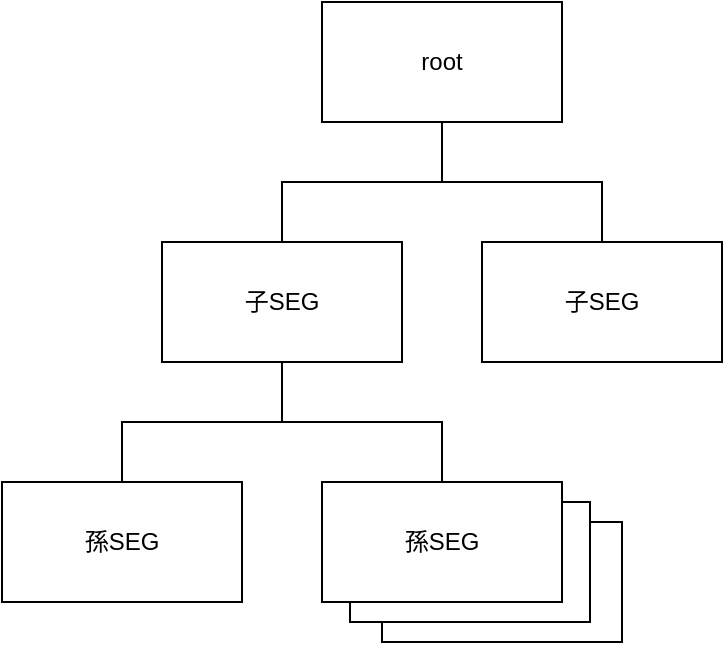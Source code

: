 <mxfile version="20.1.4" type="embed" pages="4">
    <diagram id="1mh1oz5okx6sD4sjDq27" name="Page-1">
        <mxGraphModel dx="680" dy="372" grid="1" gridSize="10" guides="1" tooltips="1" connect="1" arrows="1" fold="1" page="1" pageScale="1" pageWidth="827" pageHeight="1169" math="0" shadow="0">
            <root>
                <mxCell id="0"/>
                <mxCell id="1" parent="0"/>
                <mxCell id="8" value="" style="rounded=0;whiteSpace=wrap;html=1;" parent="1" vertex="1">
                    <mxGeometry x="310" y="340" width="120" height="60" as="geometry"/>
                </mxCell>
                <mxCell id="9" style="edgeStyle=elbowEdgeStyle;html=1;exitX=0.5;exitY=1;exitDx=0;exitDy=0;entryX=0.5;entryY=0;entryDx=0;entryDy=0;endArrow=none;endFill=0;elbow=vertical;rounded=0;" parent="1" source="2" target="3" edge="1">
                    <mxGeometry relative="1" as="geometry"/>
                </mxCell>
                <mxCell id="10" style="edgeStyle=elbowEdgeStyle;rounded=0;elbow=vertical;html=1;exitX=0.5;exitY=1;exitDx=0;exitDy=0;entryX=0.5;entryY=0;entryDx=0;entryDy=0;endArrow=none;endFill=0;" parent="1" source="2" target="4" edge="1">
                    <mxGeometry relative="1" as="geometry"/>
                </mxCell>
                <mxCell id="2" value="root" style="rounded=0;whiteSpace=wrap;html=1;" parent="1" vertex="1">
                    <mxGeometry x="280" y="80" width="120" height="60" as="geometry"/>
                </mxCell>
                <mxCell id="11" style="edgeStyle=elbowEdgeStyle;rounded=0;elbow=vertical;html=1;entryX=0.5;entryY=0;entryDx=0;entryDy=0;endArrow=none;endFill=0;" parent="1" target="5" edge="1">
                    <mxGeometry relative="1" as="geometry">
                        <mxPoint x="260" y="260" as="sourcePoint"/>
                    </mxGeometry>
                </mxCell>
                <mxCell id="3" value="子SEG" style="rounded=0;whiteSpace=wrap;html=1;" parent="1" vertex="1">
                    <mxGeometry x="200" y="200" width="120" height="60" as="geometry"/>
                </mxCell>
                <mxCell id="4" value="子SEG" style="rounded=0;whiteSpace=wrap;html=1;" parent="1" vertex="1">
                    <mxGeometry x="360" y="200" width="120" height="60" as="geometry"/>
                </mxCell>
                <mxCell id="5" value="孫SEG" style="rounded=0;whiteSpace=wrap;html=1;" parent="1" vertex="1">
                    <mxGeometry x="120" y="320" width="120" height="60" as="geometry"/>
                </mxCell>
                <mxCell id="6" value="" style="rounded=0;whiteSpace=wrap;html=1;" parent="1" vertex="1">
                    <mxGeometry x="294" y="330" width="120" height="60" as="geometry"/>
                </mxCell>
                <mxCell id="12" style="edgeStyle=elbowEdgeStyle;rounded=0;elbow=vertical;html=1;exitX=0.5;exitY=0;exitDx=0;exitDy=0;endArrow=none;endFill=0;" parent="1" source="7" edge="1">
                    <mxGeometry relative="1" as="geometry">
                        <mxPoint x="260" y="260" as="targetPoint"/>
                    </mxGeometry>
                </mxCell>
                <mxCell id="7" value="孫SEG" style="rounded=0;whiteSpace=wrap;html=1;" parent="1" vertex="1">
                    <mxGeometry x="280" y="320" width="120" height="60" as="geometry"/>
                </mxCell>
            </root>
        </mxGraphModel>
    </diagram>
    <diagram id="AjfAJL3JwfQ_afSrFSOD" name="Page-2">
        <mxGraphModel dx="680" dy="466" grid="1" gridSize="10" guides="1" tooltips="1" connect="1" arrows="1" fold="1" page="1" pageScale="1" pageWidth="827" pageHeight="1169" math="0" shadow="0">
            <root>
                <mxCell id="0"/>
                <mxCell id="1" parent="0"/>
                <mxCell id="Ej1WJ-270VBgHgSkNbeY-1" value="" style="rounded=0;whiteSpace=wrap;html=1;fillColor=#6d8764;fontColor=#ffffff;strokeColor=#3A5431;" vertex="1" parent="1">
                    <mxGeometry x="610" y="310" width="120" height="60" as="geometry"/>
                </mxCell>
                <mxCell id="Ej1WJ-270VBgHgSkNbeY-2" style="edgeStyle=elbowEdgeStyle;html=1;exitX=0.5;exitY=1;exitDx=0;exitDy=0;entryX=0.5;entryY=0;entryDx=0;entryDy=0;endArrow=none;endFill=0;elbow=vertical;rounded=0;" edge="1" source="Ej1WJ-270VBgHgSkNbeY-4" target="Ej1WJ-270VBgHgSkNbeY-6" parent="1">
                    <mxGeometry relative="1" as="geometry"/>
                </mxCell>
                <mxCell id="Ej1WJ-270VBgHgSkNbeY-3" style="edgeStyle=elbowEdgeStyle;rounded=0;elbow=vertical;html=1;exitX=0.5;exitY=1;exitDx=0;exitDy=0;entryX=0.5;entryY=0;entryDx=0;entryDy=0;endArrow=none;endFill=0;" edge="1" source="Ej1WJ-270VBgHgSkNbeY-4" target="Ej1WJ-270VBgHgSkNbeY-7" parent="1">
                    <mxGeometry relative="1" as="geometry"/>
                </mxCell>
                <mxCell id="Ej1WJ-270VBgHgSkNbeY-4" value="root" style="rounded=0;whiteSpace=wrap;html=1;fillColor=#d80073;fontColor=#ffffff;strokeColor=#A50040;" vertex="1" parent="1">
                    <mxGeometry x="580" y="50" width="120" height="60" as="geometry"/>
                </mxCell>
                <mxCell id="Ej1WJ-270VBgHgSkNbeY-5" style="edgeStyle=elbowEdgeStyle;rounded=0;elbow=vertical;html=1;entryX=0.5;entryY=0;entryDx=0;entryDy=0;endArrow=none;endFill=0;" edge="1" target="Ej1WJ-270VBgHgSkNbeY-8" parent="1">
                    <mxGeometry relative="1" as="geometry">
                        <mxPoint x="560" y="230" as="sourcePoint"/>
                    </mxGeometry>
                </mxCell>
                <mxCell id="Ej1WJ-270VBgHgSkNbeY-6" value="子SEG" style="rounded=0;whiteSpace=wrap;html=1;fillColor=#008a00;fontColor=#ffffff;strokeColor=#005700;" vertex="1" parent="1">
                    <mxGeometry x="500" y="170" width="120" height="60" as="geometry"/>
                </mxCell>
                <mxCell id="Ej1WJ-270VBgHgSkNbeY-7" value="子SEG" style="rounded=0;whiteSpace=wrap;html=1;fillColor=#0050ef;fontColor=#ffffff;strokeColor=#001DBC;" vertex="1" parent="1">
                    <mxGeometry x="660" y="170" width="120" height="60" as="geometry"/>
                </mxCell>
                <mxCell id="Ej1WJ-270VBgHgSkNbeY-8" value="孫SEG" style="rounded=0;whiteSpace=wrap;html=1;fillColor=#60a917;fontColor=#ffffff;strokeColor=#2D7600;" vertex="1" parent="1">
                    <mxGeometry x="420" y="290" width="120" height="60" as="geometry"/>
                </mxCell>
                <mxCell id="Ej1WJ-270VBgHgSkNbeY-9" value="" style="rounded=0;whiteSpace=wrap;html=1;fillColor=#6d8764;fontColor=#ffffff;strokeColor=#3A5431;" vertex="1" parent="1">
                    <mxGeometry x="594" y="300" width="120" height="60" as="geometry"/>
                </mxCell>
                <mxCell id="Ej1WJ-270VBgHgSkNbeY-10" style="edgeStyle=elbowEdgeStyle;rounded=0;elbow=vertical;html=1;exitX=0.5;exitY=0;exitDx=0;exitDy=0;endArrow=none;endFill=0;" edge="1" source="Ej1WJ-270VBgHgSkNbeY-11" parent="1">
                    <mxGeometry relative="1" as="geometry">
                        <mxPoint x="560" y="230" as="targetPoint"/>
                    </mxGeometry>
                </mxCell>
                <mxCell id="Ej1WJ-270VBgHgSkNbeY-11" value="孫SEG" style="rounded=0;whiteSpace=wrap;html=1;fillColor=#6d8764;fontColor=#ffffff;strokeColor=#3A5431;" vertex="1" parent="1">
                    <mxGeometry x="580" y="290" width="120" height="60" as="geometry"/>
                </mxCell>
                <mxCell id="Ej1WJ-270VBgHgSkNbeY-12" value="" style="swimlane;startSize=0;" vertex="1" parent="1">
                    <mxGeometry x="400" y="30" width="400" height="410" as="geometry"/>
                </mxCell>
                <mxCell id="Ej1WJ-270VBgHgSkNbeY-13" value="regacy_db" style="text;html=1;strokeColor=none;fillColor=none;align=center;verticalAlign=middle;whiteSpace=wrap;rounded=0;" vertex="1" parent="1">
                    <mxGeometry x="400" width="60" height="30" as="geometry"/>
                </mxCell>
                <mxCell id="Ej1WJ-270VBgHgSkNbeY-14" value="" style="swimlane;startSize=0;" vertex="1" parent="1">
                    <mxGeometry x="10" y="30" width="380" height="410" as="geometry"/>
                </mxCell>
                <mxCell id="Ej1WJ-270VBgHgSkNbeY-27" style="edgeStyle=orthogonalEdgeStyle;rounded=0;html=1;exitX=0.25;exitY=1;exitDx=0;exitDy=0;entryX=0;entryY=0.5;entryDx=0;entryDy=0;endArrow=none;endFill=0;" edge="1" parent="Ej1WJ-270VBgHgSkNbeY-14" source="Ej1WJ-270VBgHgSkNbeY-16" target="Ej1WJ-270VBgHgSkNbeY-17">
                    <mxGeometry relative="1" as="geometry"/>
                </mxCell>
                <mxCell id="Ej1WJ-270VBgHgSkNbeY-28" style="edgeStyle=orthogonalEdgeStyle;rounded=0;html=1;exitX=0.25;exitY=1;exitDx=0;exitDy=0;entryX=0;entryY=0.5;entryDx=0;entryDy=0;endArrow=none;endFill=0;" edge="1" parent="Ej1WJ-270VBgHgSkNbeY-14" source="Ej1WJ-270VBgHgSkNbeY-16" target="Ej1WJ-270VBgHgSkNbeY-18">
                    <mxGeometry relative="1" as="geometry"/>
                </mxCell>
                <mxCell id="Ej1WJ-270VBgHgSkNbeY-16" value="root_doc" style="rounded=0;whiteSpace=wrap;html=1;fillColor=#d80073;fontColor=#ffffff;strokeColor=#A50040;" vertex="1" parent="Ej1WJ-270VBgHgSkNbeY-14">
                    <mxGeometry x="40" y="20" width="120" height="60" as="geometry"/>
                </mxCell>
                <mxCell id="Ej1WJ-270VBgHgSkNbeY-24" style="edgeStyle=orthogonalEdgeStyle;html=1;exitX=0.25;exitY=1;exitDx=0;exitDy=0;entryX=0;entryY=0.5;entryDx=0;entryDy=0;rounded=0;endArrow=none;endFill=0;" edge="1" parent="Ej1WJ-270VBgHgSkNbeY-14" source="Ej1WJ-270VBgHgSkNbeY-17" target="Ej1WJ-270VBgHgSkNbeY-19">
                    <mxGeometry relative="1" as="geometry"/>
                </mxCell>
                <mxCell id="Ej1WJ-270VBgHgSkNbeY-25" style="edgeStyle=orthogonalEdgeStyle;rounded=0;html=1;exitX=0.25;exitY=1;exitDx=0;exitDy=0;entryX=0;entryY=0.5;entryDx=0;entryDy=0;endArrow=none;endFill=0;" edge="1" parent="Ej1WJ-270VBgHgSkNbeY-14" source="Ej1WJ-270VBgHgSkNbeY-17" target="Ej1WJ-270VBgHgSkNbeY-20">
                    <mxGeometry relative="1" as="geometry"/>
                </mxCell>
                <mxCell id="Ej1WJ-270VBgHgSkNbeY-17" value="子SEG_doc" style="rounded=0;whiteSpace=wrap;html=1;fillColor=#008a00;fontColor=#ffffff;strokeColor=#005700;" vertex="1" parent="Ej1WJ-270VBgHgSkNbeY-14">
                    <mxGeometry x="90" y="90" width="120" height="60" as="geometry"/>
                </mxCell>
                <mxCell id="Ej1WJ-270VBgHgSkNbeY-18" value="子SEG_doc" style="rounded=0;whiteSpace=wrap;html=1;fillColor=#0050ef;fontColor=#ffffff;strokeColor=#001DBC;" vertex="1" parent="Ej1WJ-270VBgHgSkNbeY-14">
                    <mxGeometry x="90" y="330" width="120" height="60" as="geometry"/>
                </mxCell>
                <mxCell id="Ej1WJ-270VBgHgSkNbeY-19" value="孫SEG_dco" style="rounded=0;whiteSpace=wrap;html=1;fillColor=#60a917;fontColor=#ffffff;strokeColor=#2D7600;" vertex="1" parent="Ej1WJ-270VBgHgSkNbeY-14">
                    <mxGeometry x="150" y="160" width="120" height="60" as="geometry"/>
                </mxCell>
                <mxCell id="Ej1WJ-270VBgHgSkNbeY-20" value="孫SEG" style="rounded=0;whiteSpace=wrap;html=1;fillColor=#6d8764;fontColor=#ffffff;strokeColor=#3A5431;" vertex="1" parent="Ej1WJ-270VBgHgSkNbeY-14">
                    <mxGeometry x="150" y="230" width="120" height="60" as="geometry"/>
                </mxCell>
                <mxCell id="Ej1WJ-270VBgHgSkNbeY-21" value="" style="rounded=0;whiteSpace=wrap;html=1;fillColor=#6d8764;fontColor=#ffffff;strokeColor=#3A5431;" vertex="1" parent="Ej1WJ-270VBgHgSkNbeY-14">
                    <mxGeometry x="164" y="240" width="120" height="60" as="geometry"/>
                </mxCell>
                <mxCell id="Ej1WJ-270VBgHgSkNbeY-22" value="孫SEG_doc" style="rounded=0;whiteSpace=wrap;html=1;fillColor=#6d8764;fontColor=#ffffff;strokeColor=#3A5431;" vertex="1" parent="Ej1WJ-270VBgHgSkNbeY-14">
                    <mxGeometry x="180" y="250" width="120" height="60" as="geometry"/>
                </mxCell>
                <mxCell id="Ej1WJ-270VBgHgSkNbeY-34" style="edgeStyle=orthogonalEdgeStyle;curved=1;html=1;exitX=1;exitY=0.5;exitDx=0;exitDy=0;entryX=0;entryY=0.5;entryDx=0;entryDy=0;dashed=1;startArrow=classic;startFill=1;endArrow=classic;endFill=1;strokeWidth=3;" edge="1" parent="1" source="Ej1WJ-270VBgHgSkNbeY-15" target="Ej1WJ-270VBgHgSkNbeY-13">
                    <mxGeometry relative="1" as="geometry"/>
                </mxCell>
                <mxCell id="Ej1WJ-270VBgHgSkNbeY-15" value="collection" style="text;html=1;strokeColor=none;fillColor=none;align=center;verticalAlign=middle;whiteSpace=wrap;rounded=0;" vertex="1" parent="1">
                    <mxGeometry x="10" width="60" height="30" as="geometry"/>
                </mxCell>
                <mxCell id="Ej1WJ-270VBgHgSkNbeY-29" style="edgeStyle=orthogonalEdgeStyle;html=1;exitX=1;exitY=0.5;exitDx=0;exitDy=0;entryX=0.838;entryY=1.007;entryDx=0;entryDy=0;entryPerimeter=0;endArrow=classic;endFill=1;curved=1;dashed=1;startArrow=classic;startFill=1;strokeWidth=3;fillColor=#0050ef;strokeColor=#001DBC;" edge="1" parent="1" source="Ej1WJ-270VBgHgSkNbeY-18" target="Ej1WJ-270VBgHgSkNbeY-7">
                    <mxGeometry relative="1" as="geometry">
                        <Array as="points">
                            <mxPoint x="220" y="410"/>
                            <mxPoint x="770" y="410"/>
                            <mxPoint x="770" y="230"/>
                        </Array>
                    </mxGeometry>
                </mxCell>
                <mxCell id="Ej1WJ-270VBgHgSkNbeY-30" style="edgeStyle=orthogonalEdgeStyle;curved=1;html=1;exitX=0.5;exitY=1;exitDx=0;exitDy=0;entryX=0.5;entryY=1;entryDx=0;entryDy=0;dashed=1;startArrow=classic;startFill=1;endArrow=classic;endFill=1;strokeWidth=3;fillColor=#6d8764;strokeColor=#3A5431;" edge="1" parent="1" source="Ej1WJ-270VBgHgSkNbeY-22" target="Ej1WJ-270VBgHgSkNbeY-1">
                    <mxGeometry relative="1" as="geometry"/>
                </mxCell>
                <mxCell id="Ej1WJ-270VBgHgSkNbeY-31" style="edgeStyle=orthogonalEdgeStyle;curved=1;html=1;exitX=1;exitY=0.5;exitDx=0;exitDy=0;entryX=0;entryY=0.5;entryDx=0;entryDy=0;dashed=1;startArrow=classic;startFill=1;endArrow=classic;endFill=1;strokeWidth=3;fillColor=#60a917;strokeColor=#2D7600;" edge="1" parent="1" source="Ej1WJ-270VBgHgSkNbeY-19" target="Ej1WJ-270VBgHgSkNbeY-8">
                    <mxGeometry relative="1" as="geometry"/>
                </mxCell>
                <mxCell id="Ej1WJ-270VBgHgSkNbeY-32" style="edgeStyle=orthogonalEdgeStyle;curved=1;html=1;exitX=1;exitY=0.5;exitDx=0;exitDy=0;entryX=0;entryY=0.5;entryDx=0;entryDy=0;dashed=1;startArrow=classic;startFill=1;endArrow=classic;endFill=1;strokeWidth=3;fillColor=#008a00;strokeColor=#005700;" edge="1" parent="1" source="Ej1WJ-270VBgHgSkNbeY-17" target="Ej1WJ-270VBgHgSkNbeY-6">
                    <mxGeometry relative="1" as="geometry"/>
                </mxCell>
                <mxCell id="Ej1WJ-270VBgHgSkNbeY-33" style="edgeStyle=orthogonalEdgeStyle;curved=1;html=1;exitX=1;exitY=0.5;exitDx=0;exitDy=0;entryX=0;entryY=0.5;entryDx=0;entryDy=0;dashed=1;startArrow=classic;startFill=1;endArrow=classic;endFill=1;strokeWidth=3;fillColor=#d80073;strokeColor=#A50040;" edge="1" parent="1" source="Ej1WJ-270VBgHgSkNbeY-16" target="Ej1WJ-270VBgHgSkNbeY-4">
                    <mxGeometry relative="1" as="geometry"/>
                </mxCell>
            </root>
        </mxGraphModel>
    </diagram>
    <diagram id="jvPqVTLo-BdDaDhVrAVR" name="Page-3">
        <mxGraphModel dx="680" dy="318" grid="1" gridSize="10" guides="1" tooltips="1" connect="1" arrows="1" fold="1" page="1" pageScale="1" pageWidth="827" pageHeight="1169" math="0" shadow="0">
            <root>
                <mxCell id="0"/>
                <mxCell id="1" parent="0"/>
                <mxCell id="RuM5QxJpjIQEG4IXcK9o-27" style="edgeStyle=orthogonalEdgeStyle;curved=1;html=1;exitX=0.5;exitY=1;exitDx=0;exitDy=0;entryX=0.5;entryY=1;entryDx=0;entryDy=0;entryPerimeter=0;dashed=1;startArrow=classic;startFill=1;endArrow=classic;endFill=1;strokeWidth=3;fillColor=#6d8764;strokeColor=#3A5431;" edge="1" parent="1" source="RuM5QxJpjIQEG4IXcK9o-1" target="RuM5QxJpjIQEG4IXcK9o-19">
                    <mxGeometry relative="1" as="geometry">
                        <Array as="points">
                            <mxPoint x="280" y="410"/>
                            <mxPoint x="645" y="410"/>
                        </Array>
                    </mxGeometry>
                </mxCell>
                <mxCell id="RuM5QxJpjIQEG4IXcK9o-1" value="" style="rounded=0;whiteSpace=wrap;html=1;fillColor=#6d8764;fontColor=#ffffff;strokeColor=#3A5431;" vertex="1" parent="1">
                    <mxGeometry x="220" y="320" width="120" height="60" as="geometry"/>
                </mxCell>
                <mxCell id="RuM5QxJpjIQEG4IXcK9o-2" style="edgeStyle=elbowEdgeStyle;html=1;exitX=0.5;exitY=1;exitDx=0;exitDy=0;entryX=0.5;entryY=0;entryDx=0;entryDy=0;endArrow=none;endFill=0;elbow=vertical;rounded=0;" edge="1" source="RuM5QxJpjIQEG4IXcK9o-4" target="RuM5QxJpjIQEG4IXcK9o-6" parent="1">
                    <mxGeometry relative="1" as="geometry"/>
                </mxCell>
                <mxCell id="RuM5QxJpjIQEG4IXcK9o-3" style="edgeStyle=elbowEdgeStyle;rounded=0;elbow=vertical;html=1;exitX=0.5;exitY=1;exitDx=0;exitDy=0;entryX=0.5;entryY=0;entryDx=0;entryDy=0;endArrow=none;endFill=0;" edge="1" source="RuM5QxJpjIQEG4IXcK9o-4" target="RuM5QxJpjIQEG4IXcK9o-7" parent="1">
                    <mxGeometry relative="1" as="geometry"/>
                </mxCell>
                <mxCell id="RuM5QxJpjIQEG4IXcK9o-30" style="edgeStyle=orthogonalEdgeStyle;curved=1;html=1;exitX=1;exitY=0.5;exitDx=0;exitDy=0;entryX=0;entryY=0.5;entryDx=0;entryDy=0;entryPerimeter=0;dashed=1;startArrow=classic;startFill=1;endArrow=classic;endFill=1;strokeWidth=3;fillColor=#d80073;strokeColor=#A50040;" edge="1" parent="1" source="RuM5QxJpjIQEG4IXcK9o-4" target="RuM5QxJpjIQEG4IXcK9o-15">
                    <mxGeometry relative="1" as="geometry"/>
                </mxCell>
                <mxCell id="RuM5QxJpjIQEG4IXcK9o-4" value="root" style="rounded=0;whiteSpace=wrap;html=1;fillColor=#d80073;fontColor=#ffffff;strokeColor=#A50040;" vertex="1" parent="1">
                    <mxGeometry x="190" y="60" width="120" height="60" as="geometry"/>
                </mxCell>
                <mxCell id="RuM5QxJpjIQEG4IXcK9o-5" style="edgeStyle=elbowEdgeStyle;rounded=0;elbow=vertical;html=1;entryX=0.5;entryY=0;entryDx=0;entryDy=0;endArrow=none;endFill=0;" edge="1" target="RuM5QxJpjIQEG4IXcK9o-8" parent="1">
                    <mxGeometry relative="1" as="geometry">
                        <mxPoint x="170" y="240" as="sourcePoint"/>
                    </mxGeometry>
                </mxCell>
                <mxCell id="RuM5QxJpjIQEG4IXcK9o-28" style="edgeStyle=orthogonalEdgeStyle;curved=1;html=1;exitX=0.75;exitY=1;exitDx=0;exitDy=0;entryX=0.215;entryY=0.983;entryDx=0;entryDy=0;entryPerimeter=0;dashed=1;startArrow=classic;startFill=1;endArrow=classic;endFill=1;strokeWidth=3;fillColor=#008a00;strokeColor=#005700;" edge="1" parent="1" source="RuM5QxJpjIQEG4IXcK9o-6" target="RuM5QxJpjIQEG4IXcK9o-16">
                    <mxGeometry relative="1" as="geometry">
                        <Array as="points">
                            <mxPoint x="200" y="270"/>
                            <mxPoint x="533" y="270"/>
                        </Array>
                    </mxGeometry>
                </mxCell>
                <mxCell id="RuM5QxJpjIQEG4IXcK9o-6" value="子SEG" style="rounded=0;whiteSpace=wrap;html=1;fillColor=#008a00;fontColor=#ffffff;strokeColor=#005700;" vertex="1" parent="1">
                    <mxGeometry x="110" y="180" width="120" height="60" as="geometry"/>
                </mxCell>
                <mxCell id="RuM5QxJpjIQEG4IXcK9o-29" style="edgeStyle=orthogonalEdgeStyle;curved=1;html=1;exitX=0.5;exitY=1;exitDx=0;exitDy=0;entryX=0.145;entryY=1;entryDx=0;entryDy=-4.35;entryPerimeter=0;dashed=1;startArrow=classic;startFill=1;endArrow=classic;endFill=1;strokeWidth=3;fillColor=#0050ef;strokeColor=#001DBC;" edge="1" parent="1" source="RuM5QxJpjIQEG4IXcK9o-7" target="RuM5QxJpjIQEG4IXcK9o-17">
                    <mxGeometry relative="1" as="geometry">
                        <Array as="points">
                            <mxPoint x="330" y="260"/>
                            <mxPoint x="686" y="260"/>
                        </Array>
                    </mxGeometry>
                </mxCell>
                <mxCell id="RuM5QxJpjIQEG4IXcK9o-7" value="子SEG" style="rounded=0;whiteSpace=wrap;html=1;fillColor=#0050ef;fontColor=#ffffff;strokeColor=#001DBC;" vertex="1" parent="1">
                    <mxGeometry x="270" y="180" width="120" height="60" as="geometry"/>
                </mxCell>
                <mxCell id="RuM5QxJpjIQEG4IXcK9o-26" style="edgeStyle=orthogonalEdgeStyle;html=1;exitX=0.5;exitY=1;exitDx=0;exitDy=0;entryX=0.5;entryY=1;entryDx=0;entryDy=0;entryPerimeter=0;startArrow=classic;startFill=1;endArrow=classic;endFill=1;strokeWidth=3;curved=1;dashed=1;fillColor=#60a917;strokeColor=#2D7600;" edge="1" parent="1" source="RuM5QxJpjIQEG4IXcK9o-8" target="RuM5QxJpjIQEG4IXcK9o-18">
                    <mxGeometry relative="1" as="geometry">
                        <Array as="points">
                            <mxPoint x="90" y="410"/>
                            <mxPoint x="495" y="410"/>
                        </Array>
                    </mxGeometry>
                </mxCell>
                <mxCell id="RuM5QxJpjIQEG4IXcK9o-8" value="孫SEG" style="rounded=0;whiteSpace=wrap;html=1;fillColor=#60a917;fontColor=#ffffff;strokeColor=#2D7600;" vertex="1" parent="1">
                    <mxGeometry x="30" y="300" width="120" height="60" as="geometry"/>
                </mxCell>
                <mxCell id="RuM5QxJpjIQEG4IXcK9o-9" value="" style="rounded=0;whiteSpace=wrap;html=1;fillColor=#6d8764;fontColor=#ffffff;strokeColor=#3A5431;" vertex="1" parent="1">
                    <mxGeometry x="204" y="310" width="120" height="60" as="geometry"/>
                </mxCell>
                <mxCell id="RuM5QxJpjIQEG4IXcK9o-10" style="edgeStyle=elbowEdgeStyle;rounded=0;elbow=vertical;html=1;exitX=0.5;exitY=0;exitDx=0;exitDy=0;endArrow=none;endFill=0;" edge="1" source="RuM5QxJpjIQEG4IXcK9o-11" parent="1">
                    <mxGeometry relative="1" as="geometry">
                        <mxPoint x="170" y="240" as="targetPoint"/>
                    </mxGeometry>
                </mxCell>
                <mxCell id="RuM5QxJpjIQEG4IXcK9o-11" value="孫SEG" style="rounded=0;whiteSpace=wrap;html=1;fillColor=#6d8764;fontColor=#ffffff;strokeColor=#3A5431;" vertex="1" parent="1">
                    <mxGeometry x="190" y="300" width="120" height="60" as="geometry"/>
                </mxCell>
                <mxCell id="RuM5QxJpjIQEG4IXcK9o-12" value="" style="swimlane;startSize=0;" vertex="1" parent="1">
                    <mxGeometry x="10" y="40" width="400" height="410" as="geometry"/>
                </mxCell>
                <mxCell id="RuM5QxJpjIQEG4IXcK9o-13" value="regacy_db" style="text;html=1;strokeColor=none;fillColor=none;align=center;verticalAlign=middle;whiteSpace=wrap;rounded=0;" vertex="1" parent="1">
                    <mxGeometry x="10" y="10" width="60" height="30" as="geometry"/>
                </mxCell>
                <mxCell id="RuM5QxJpjIQEG4IXcK9o-14" value="r" style="swimlane;startSize=0;" vertex="1" parent="1">
                    <mxGeometry x="420" y="40" width="400" height="410" as="geometry"/>
                </mxCell>
                <mxCell id="RuM5QxJpjIQEG4IXcK9o-23" style="edgeStyle=orthogonalEdgeStyle;rounded=0;html=1;exitX=0.5;exitY=1;exitDx=0;exitDy=0;exitPerimeter=0;entryX=0.5;entryY=0;entryDx=0;entryDy=0;entryPerimeter=0;startArrow=none;startFill=0;endArrow=none;endFill=0;strokeWidth=1;" edge="1" parent="RuM5QxJpjIQEG4IXcK9o-14" source="RuM5QxJpjIQEG4IXcK9o-15" target="RuM5QxJpjIQEG4IXcK9o-16">
                    <mxGeometry relative="1" as="geometry"/>
                </mxCell>
                <mxCell id="RuM5QxJpjIQEG4IXcK9o-15" value="root_tbl" style="shape=cylinder3;whiteSpace=wrap;html=1;boundedLbl=1;backgroundOutline=1;size=15;fillColor=#d80073;fontColor=#ffffff;strokeColor=#A50040;" vertex="1" parent="RuM5QxJpjIQEG4IXcK9o-14">
                    <mxGeometry x="160" y="20" width="110" height="70" as="geometry"/>
                </mxCell>
                <mxCell id="RuM5QxJpjIQEG4IXcK9o-21" style="edgeStyle=orthogonalEdgeStyle;rounded=0;html=1;exitX=0.5;exitY=1;exitDx=0;exitDy=0;exitPerimeter=0;entryX=0.5;entryY=0;entryDx=0;entryDy=0;entryPerimeter=0;startArrow=none;startFill=0;endArrow=none;endFill=0;strokeWidth=1;" edge="1" parent="RuM5QxJpjIQEG4IXcK9o-14" source="RuM5QxJpjIQEG4IXcK9o-16" target="RuM5QxJpjIQEG4IXcK9o-19">
                    <mxGeometry relative="1" as="geometry"/>
                </mxCell>
                <mxCell id="RuM5QxJpjIQEG4IXcK9o-25" style="edgeStyle=orthogonalEdgeStyle;rounded=0;html=1;exitX=0.5;exitY=1;exitDx=0;exitDy=0;exitPerimeter=0;entryX=0.5;entryY=0;entryDx=0;entryDy=0;entryPerimeter=0;startArrow=none;startFill=0;endArrow=none;endFill=0;strokeWidth=1;" edge="1" parent="RuM5QxJpjIQEG4IXcK9o-14" source="RuM5QxJpjIQEG4IXcK9o-16" target="RuM5QxJpjIQEG4IXcK9o-18">
                    <mxGeometry relative="1" as="geometry"/>
                </mxCell>
                <mxCell id="RuM5QxJpjIQEG4IXcK9o-16" value="子SEG_tbl" style="shape=cylinder3;whiteSpace=wrap;html=1;boundedLbl=1;backgroundOutline=1;size=15;fillColor=#008a00;fontColor=#ffffff;strokeColor=#005700;" vertex="1" parent="RuM5QxJpjIQEG4IXcK9o-14">
                    <mxGeometry x="89" y="130" width="110" height="70" as="geometry"/>
                </mxCell>
                <mxCell id="RuM5QxJpjIQEG4IXcK9o-18" value="孫SEG_tbl" style="shape=cylinder3;whiteSpace=wrap;html=1;boundedLbl=1;backgroundOutline=1;size=15;fillColor=#60a917;fontColor=#ffffff;strokeColor=#2D7600;" vertex="1" parent="RuM5QxJpjIQEG4IXcK9o-14">
                    <mxGeometry x="20" y="260" width="110" height="70" as="geometry"/>
                </mxCell>
                <mxCell id="RuM5QxJpjIQEG4IXcK9o-19" value="孫SEG_tbl" style="shape=cylinder3;whiteSpace=wrap;html=1;boundedLbl=1;backgroundOutline=1;size=15;fillColor=#6d8764;fontColor=#ffffff;strokeColor=#3A5431;" vertex="1" parent="RuM5QxJpjIQEG4IXcK9o-14">
                    <mxGeometry x="170" y="260" width="110" height="70" as="geometry"/>
                </mxCell>
                <mxCell id="RuM5QxJpjIQEG4IXcK9o-17" value="子SEG_tbl" style="shape=cylinder3;whiteSpace=wrap;html=1;boundedLbl=1;backgroundOutline=1;size=15;fillColor=#0050ef;fontColor=#ffffff;strokeColor=#001DBC;" vertex="1" parent="1">
                    <mxGeometry x="670" y="170" width="110" height="70" as="geometry"/>
                </mxCell>
                <mxCell id="RuM5QxJpjIQEG4IXcK9o-24" style="edgeStyle=orthogonalEdgeStyle;rounded=0;html=1;exitX=0.5;exitY=1;exitDx=0;exitDy=0;exitPerimeter=0;entryX=0.5;entryY=0;entryDx=0;entryDy=0;entryPerimeter=0;startArrow=none;startFill=0;endArrow=none;endFill=0;strokeWidth=1;" edge="1" parent="1" source="RuM5QxJpjIQEG4IXcK9o-15" target="RuM5QxJpjIQEG4IXcK9o-17">
                    <mxGeometry relative="1" as="geometry"/>
                </mxCell>
            </root>
        </mxGraphModel>
    </diagram>
    <diagram id="0b5ZVMndHLMoNuMyO8dd" name="Page-4">
        <mxGraphModel dx="680" dy="318" grid="1" gridSize="10" guides="1" tooltips="1" connect="1" arrows="1" fold="1" page="1" pageScale="1" pageWidth="827" pageHeight="1169" math="0" shadow="0">
            <root>
                <mxCell id="0"/>
                <mxCell id="1" parent="0"/>
                <mxCell id="9jT4p7Thh5xcex_m1rUM-7" value="db_helper.dart" style="rounded=0;whiteSpace=wrap;html=1;align=left;verticalAlign=top;" vertex="1" parent="1">
                    <mxGeometry x="624" y="70" width="130" height="240" as="geometry"/>
                </mxCell>
                <mxCell id="9jT4p7Thh5xcex_m1rUM-1" value="main.dart&lt;br&gt;&lt;br&gt;&lt;span style=&quot;white-space: pre;&quot;&gt;&#9;&lt;/span&gt;" style="rounded=0;whiteSpace=wrap;html=1;align=left;verticalAlign=top;" vertex="1" parent="1">
                    <mxGeometry x="40" y="40" width="110" height="160" as="geometry"/>
                </mxCell>
                <mxCell id="9jT4p7Thh5xcex_m1rUM-2" value="cat_list.dart&lt;br&gt;&lt;br&gt;&lt;span style=&quot;white-space: pre;&quot;&gt;&#9;&lt;/span&gt;" style="rounded=0;whiteSpace=wrap;html=1;align=left;verticalAlign=top;" vertex="1" parent="1">
                    <mxGeometry x="180" y="60" width="110" height="140" as="geometry"/>
                </mxCell>
                <mxCell id="9jT4p7Thh5xcex_m1rUM-5" style="edgeStyle=orthogonalEdgeStyle;rounded=0;html=1;exitX=1;exitY=0.5;exitDx=0;exitDy=0;entryX=-0.035;entryY=0.18;entryDx=0;entryDy=0;entryPerimeter=0;startArrow=none;startFill=0;endArrow=classic;endFill=1;strokeWidth=1;" edge="1" parent="1" source="9jT4p7Thh5xcex_m1rUM-4" target="9jT4p7Thh5xcex_m1rUM-2">
                    <mxGeometry relative="1" as="geometry"/>
                </mxCell>
                <mxCell id="9jT4p7Thh5xcex_m1rUM-4" value="&lt;span style=&quot;text-align: left;&quot;&gt;cat_list表示&lt;/span&gt;" style="text;html=1;strokeColor=none;fillColor=none;align=center;verticalAlign=middle;whiteSpace=wrap;rounded=0;" vertex="1" parent="1">
                    <mxGeometry x="60" y="70" width="70" height="30" as="geometry"/>
                </mxCell>
                <mxCell id="9jT4p7Thh5xcex_m1rUM-9" style="edgeStyle=orthogonalEdgeStyle;rounded=0;html=1;startArrow=none;startFill=0;endArrow=classic;endFill=1;strokeWidth=1;" edge="1" parent="1" source="9jT4p7Thh5xcex_m1rUM-6" target="9jT4p7Thh5xcex_m1rUM-8">
                    <mxGeometry relative="1" as="geometry"/>
                </mxCell>
                <mxCell id="9jT4p7Thh5xcex_m1rUM-6" value="catsテーブル全件取得" style="text;html=1;strokeColor=none;fillColor=none;align=center;verticalAlign=middle;whiteSpace=wrap;rounded=0;" vertex="1" parent="1">
                    <mxGeometry x="190" y="90" width="80" height="30" as="geometry"/>
                </mxCell>
                <mxCell id="9jT4p7Thh5xcex_m1rUM-8" value="catsテーブル&lt;br&gt;select All" style="text;html=1;strokeColor=none;fillColor=none;align=center;verticalAlign=middle;whiteSpace=wrap;rounded=0;" vertex="1" parent="1">
                    <mxGeometry x="644" y="100" width="90" height="30" as="geometry"/>
                </mxCell>
                <mxCell id="9jT4p7Thh5xcex_m1rUM-21" style="edgeStyle=orthogonalEdgeStyle;rounded=0;html=1;entryX=-0.028;entryY=0.093;entryDx=0;entryDy=0;entryPerimeter=0;startArrow=none;startFill=0;endArrow=classic;endFill=1;strokeWidth=1;" edge="1" parent="1" source="9jT4p7Thh5xcex_m1rUM-10" target="9jT4p7Thh5xcex_m1rUM-11">
                    <mxGeometry relative="1" as="geometry"/>
                </mxCell>
                <mxCell id="9jT4p7Thh5xcex_m1rUM-10" value="cat_detail表示" style="text;html=1;strokeColor=none;fillColor=none;align=center;verticalAlign=middle;whiteSpace=wrap;rounded=0;" vertex="1" parent="1">
                    <mxGeometry x="190" y="130" width="90" height="30" as="geometry"/>
                </mxCell>
                <mxCell id="9jT4p7Thh5xcex_m1rUM-11" value="cat_detail.dart" style="rounded=0;whiteSpace=wrap;html=1;align=left;verticalAlign=top;" vertex="1" parent="1">
                    <mxGeometry x="320" y="133" width="130" height="120" as="geometry"/>
                </mxCell>
                <mxCell id="9jT4p7Thh5xcex_m1rUM-12" value="catsテーブル&lt;br&gt;select(1件)" style="text;html=1;strokeColor=none;fillColor=none;align=center;verticalAlign=middle;whiteSpace=wrap;rounded=0;" vertex="1" parent="1">
                    <mxGeometry x="649" y="148" width="80" height="30" as="geometry"/>
                </mxCell>
                <mxCell id="9jT4p7Thh5xcex_m1rUM-14" style="edgeStyle=orthogonalEdgeStyle;rounded=0;html=1;entryX=0;entryY=0.5;entryDx=0;entryDy=0;startArrow=none;startFill=0;endArrow=classic;endFill=1;strokeWidth=1;" edge="1" parent="1" source="9jT4p7Thh5xcex_m1rUM-13" target="9jT4p7Thh5xcex_m1rUM-12">
                    <mxGeometry relative="1" as="geometry"/>
                </mxCell>
                <mxCell id="9jT4p7Thh5xcex_m1rUM-13" value="catsテーブル明細表示" style="text;html=1;strokeColor=none;fillColor=none;align=center;verticalAlign=middle;whiteSpace=wrap;rounded=0;" vertex="1" parent="1">
                    <mxGeometry x="330" y="163" width="80" height="30" as="geometry"/>
                </mxCell>
                <mxCell id="9jT4p7Thh5xcex_m1rUM-16" value="catsテーブル&lt;br&gt;update" style="text;html=1;strokeColor=none;fillColor=none;align=center;verticalAlign=middle;whiteSpace=wrap;rounded=0;" vertex="1" parent="1">
                    <mxGeometry x="649" y="198" width="80" height="30" as="geometry"/>
                </mxCell>
                <mxCell id="9jT4p7Thh5xcex_m1rUM-19" value="catsテーブル&lt;br&gt;delete" style="text;html=1;strokeColor=none;fillColor=none;align=center;verticalAlign=middle;whiteSpace=wrap;rounded=0;" vertex="1" parent="1">
                    <mxGeometry x="649" y="248" width="80" height="30" as="geometry"/>
                </mxCell>
                <mxCell id="9jT4p7Thh5xcex_m1rUM-22" value="cat_detail_edit.dart" style="rounded=0;whiteSpace=wrap;html=1;align=left;verticalAlign=top;" vertex="1" parent="1">
                    <mxGeometry x="480" y="200" width="120" height="110" as="geometry"/>
                </mxCell>
                <mxCell id="9jT4p7Thh5xcex_m1rUM-28" style="edgeStyle=orthogonalEdgeStyle;rounded=0;html=1;entryX=0;entryY=0.5;entryDx=0;entryDy=0;startArrow=none;startFill=0;endArrow=classic;endFill=1;strokeWidth=1;" edge="1" parent="1" source="9jT4p7Thh5xcex_m1rUM-24" target="9jT4p7Thh5xcex_m1rUM-16">
                    <mxGeometry relative="1" as="geometry"/>
                </mxCell>
                <mxCell id="9jT4p7Thh5xcex_m1rUM-24" value="catsテーブル更新" style="text;html=1;strokeColor=none;fillColor=none;align=center;verticalAlign=middle;whiteSpace=wrap;rounded=0;" vertex="1" parent="1">
                    <mxGeometry x="490" y="230" width="80" height="30" as="geometry"/>
                </mxCell>
                <mxCell id="9jT4p7Thh5xcex_m1rUM-29" style="edgeStyle=orthogonalEdgeStyle;rounded=0;html=1;entryX=0;entryY=0.5;entryDx=0;entryDy=0;startArrow=none;startFill=0;endArrow=classic;endFill=1;strokeWidth=1;" edge="1" parent="1" source="9jT4p7Thh5xcex_m1rUM-25" target="9jT4p7Thh5xcex_m1rUM-19">
                    <mxGeometry relative="1" as="geometry"/>
                </mxCell>
                <mxCell id="9jT4p7Thh5xcex_m1rUM-25" value="catsテーブル削除" style="text;html=1;strokeColor=none;fillColor=none;align=center;verticalAlign=middle;whiteSpace=wrap;rounded=0;" vertex="1" parent="1">
                    <mxGeometry x="494" y="270" width="80" height="30" as="geometry"/>
                </mxCell>
                <mxCell id="9jT4p7Thh5xcex_m1rUM-27" style="edgeStyle=orthogonalEdgeStyle;rounded=0;html=1;exitX=1;exitY=0.5;exitDx=0;exitDy=0;entryX=0;entryY=0.182;entryDx=0;entryDy=0;entryPerimeter=0;startArrow=none;startFill=0;endArrow=classic;endFill=1;strokeWidth=1;" edge="1" parent="1" source="9jT4p7Thh5xcex_m1rUM-26" target="9jT4p7Thh5xcex_m1rUM-22">
                    <mxGeometry relative="1" as="geometry"/>
                </mxCell>
                <mxCell id="9jT4p7Thh5xcex_m1rUM-26" value="変更ボタンタップ" style="text;html=1;strokeColor=none;fillColor=none;align=center;verticalAlign=middle;whiteSpace=wrap;rounded=0;" vertex="1" parent="1">
                    <mxGeometry x="330" y="203" width="70" height="30" as="geometry"/>
                </mxCell>
            </root>
        </mxGraphModel>
    </diagram>
</mxfile>
